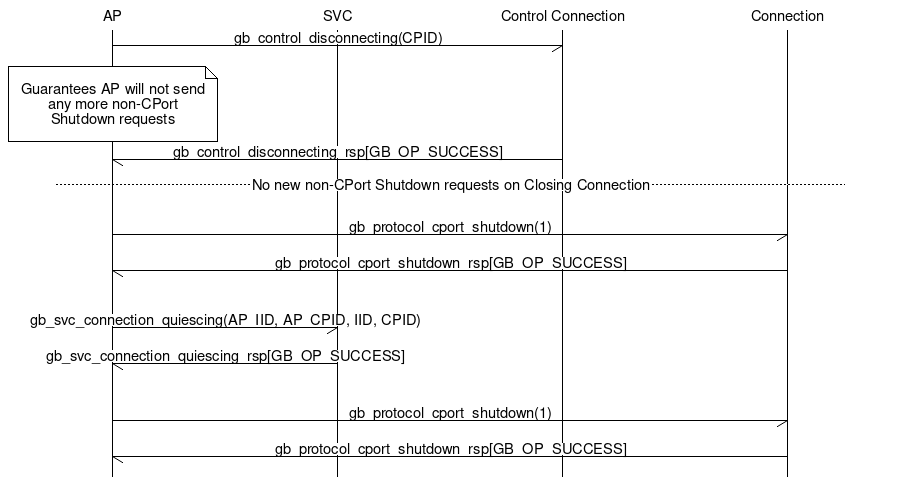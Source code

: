 # MSC for Common Connection Closure Prologue Sub-Sequence

msc {
  hscale = "1.5", arcgradient = "0";

  AP, SVC, Control [ label = "Control Connection" ], CPort [ label = "Connection" ];

  AP->Control [ label = "gb_control_disconnecting(CPID)" ];
  AP note AP [ label = "\nGuarantees AP will not send any more non-CPort Shutdown requests\n" ];
  Control->AP [ label = "gb_control_disconnecting_rsp[GB_OP_SUCCESS]" ],
  |||;
  --- [ label = "No new non-CPort Shutdown requests on Closing Connection" ];
  |||;
  AP->CPort [ label = "gb_protocol_cport_shutdown(1)" ];
  CPort->AP [ label = "gb_protocol_cport_shutdown_rsp[GB_OP_SUCCESS]" ];
  |||;
  AP->SVC [ label = "gb_svc_connection_quiescing(AP_IID, AP_CPID, IID, CPID)" ];
  SVC->AP [ label = "gb_svc_connection_quiescing_rsp[GB_OP_SUCCESS]" ];
  |||;
  AP->CPort [ label = "gb_protocol_cport_shutdown(1)" ];
  CPort->AP [ label = "gb_protocol_cport_shutdown_rsp[GB_OP_SUCCESS]" ];
}
